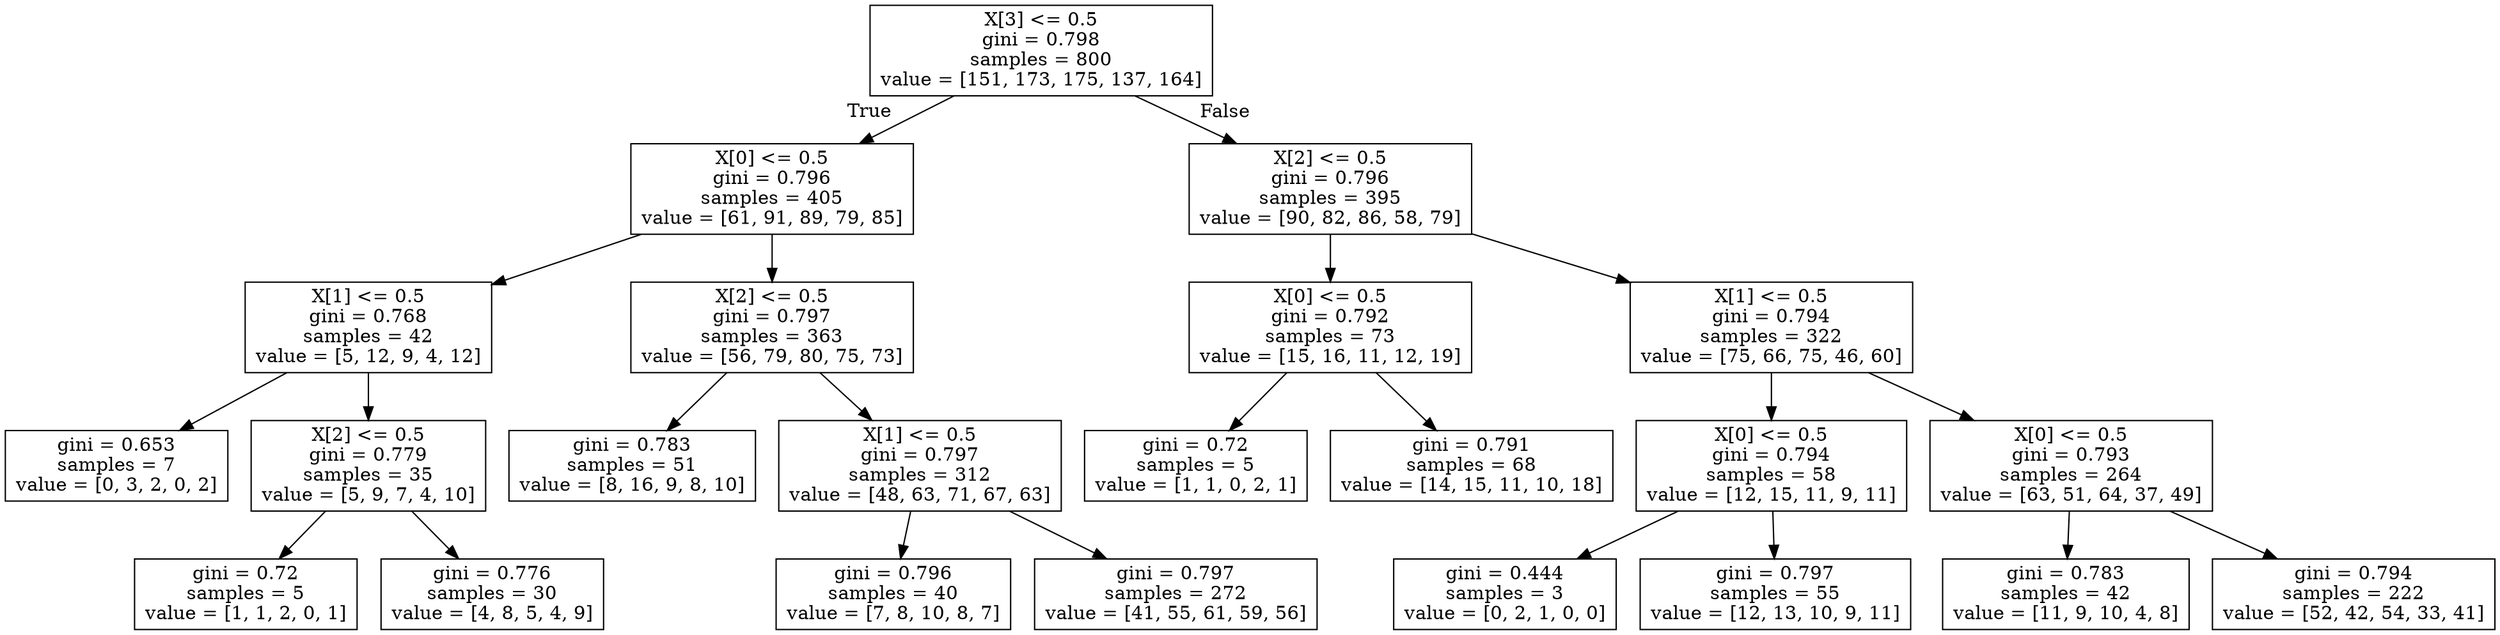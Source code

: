 digraph Tree {
node [shape=box] ;
0 [label="X[3] <= 0.5\ngini = 0.798\nsamples = 800\nvalue = [151, 173, 175, 137, 164]"] ;
1 [label="X[0] <= 0.5\ngini = 0.796\nsamples = 405\nvalue = [61, 91, 89, 79, 85]"] ;
0 -> 1 [labeldistance=2.5, labelangle=45, headlabel="True"] ;
2 [label="X[1] <= 0.5\ngini = 0.768\nsamples = 42\nvalue = [5, 12, 9, 4, 12]"] ;
1 -> 2 ;
3 [label="gini = 0.653\nsamples = 7\nvalue = [0, 3, 2, 0, 2]"] ;
2 -> 3 ;
4 [label="X[2] <= 0.5\ngini = 0.779\nsamples = 35\nvalue = [5, 9, 7, 4, 10]"] ;
2 -> 4 ;
5 [label="gini = 0.72\nsamples = 5\nvalue = [1, 1, 2, 0, 1]"] ;
4 -> 5 ;
6 [label="gini = 0.776\nsamples = 30\nvalue = [4, 8, 5, 4, 9]"] ;
4 -> 6 ;
7 [label="X[2] <= 0.5\ngini = 0.797\nsamples = 363\nvalue = [56, 79, 80, 75, 73]"] ;
1 -> 7 ;
8 [label="gini = 0.783\nsamples = 51\nvalue = [8, 16, 9, 8, 10]"] ;
7 -> 8 ;
9 [label="X[1] <= 0.5\ngini = 0.797\nsamples = 312\nvalue = [48, 63, 71, 67, 63]"] ;
7 -> 9 ;
10 [label="gini = 0.796\nsamples = 40\nvalue = [7, 8, 10, 8, 7]"] ;
9 -> 10 ;
11 [label="gini = 0.797\nsamples = 272\nvalue = [41, 55, 61, 59, 56]"] ;
9 -> 11 ;
12 [label="X[2] <= 0.5\ngini = 0.796\nsamples = 395\nvalue = [90, 82, 86, 58, 79]"] ;
0 -> 12 [labeldistance=2.5, labelangle=-45, headlabel="False"] ;
13 [label="X[0] <= 0.5\ngini = 0.792\nsamples = 73\nvalue = [15, 16, 11, 12, 19]"] ;
12 -> 13 ;
14 [label="gini = 0.72\nsamples = 5\nvalue = [1, 1, 0, 2, 1]"] ;
13 -> 14 ;
15 [label="gini = 0.791\nsamples = 68\nvalue = [14, 15, 11, 10, 18]"] ;
13 -> 15 ;
16 [label="X[1] <= 0.5\ngini = 0.794\nsamples = 322\nvalue = [75, 66, 75, 46, 60]"] ;
12 -> 16 ;
17 [label="X[0] <= 0.5\ngini = 0.794\nsamples = 58\nvalue = [12, 15, 11, 9, 11]"] ;
16 -> 17 ;
18 [label="gini = 0.444\nsamples = 3\nvalue = [0, 2, 1, 0, 0]"] ;
17 -> 18 ;
19 [label="gini = 0.797\nsamples = 55\nvalue = [12, 13, 10, 9, 11]"] ;
17 -> 19 ;
20 [label="X[0] <= 0.5\ngini = 0.793\nsamples = 264\nvalue = [63, 51, 64, 37, 49]"] ;
16 -> 20 ;
21 [label="gini = 0.783\nsamples = 42\nvalue = [11, 9, 10, 4, 8]"] ;
20 -> 21 ;
22 [label="gini = 0.794\nsamples = 222\nvalue = [52, 42, 54, 33, 41]"] ;
20 -> 22 ;
}